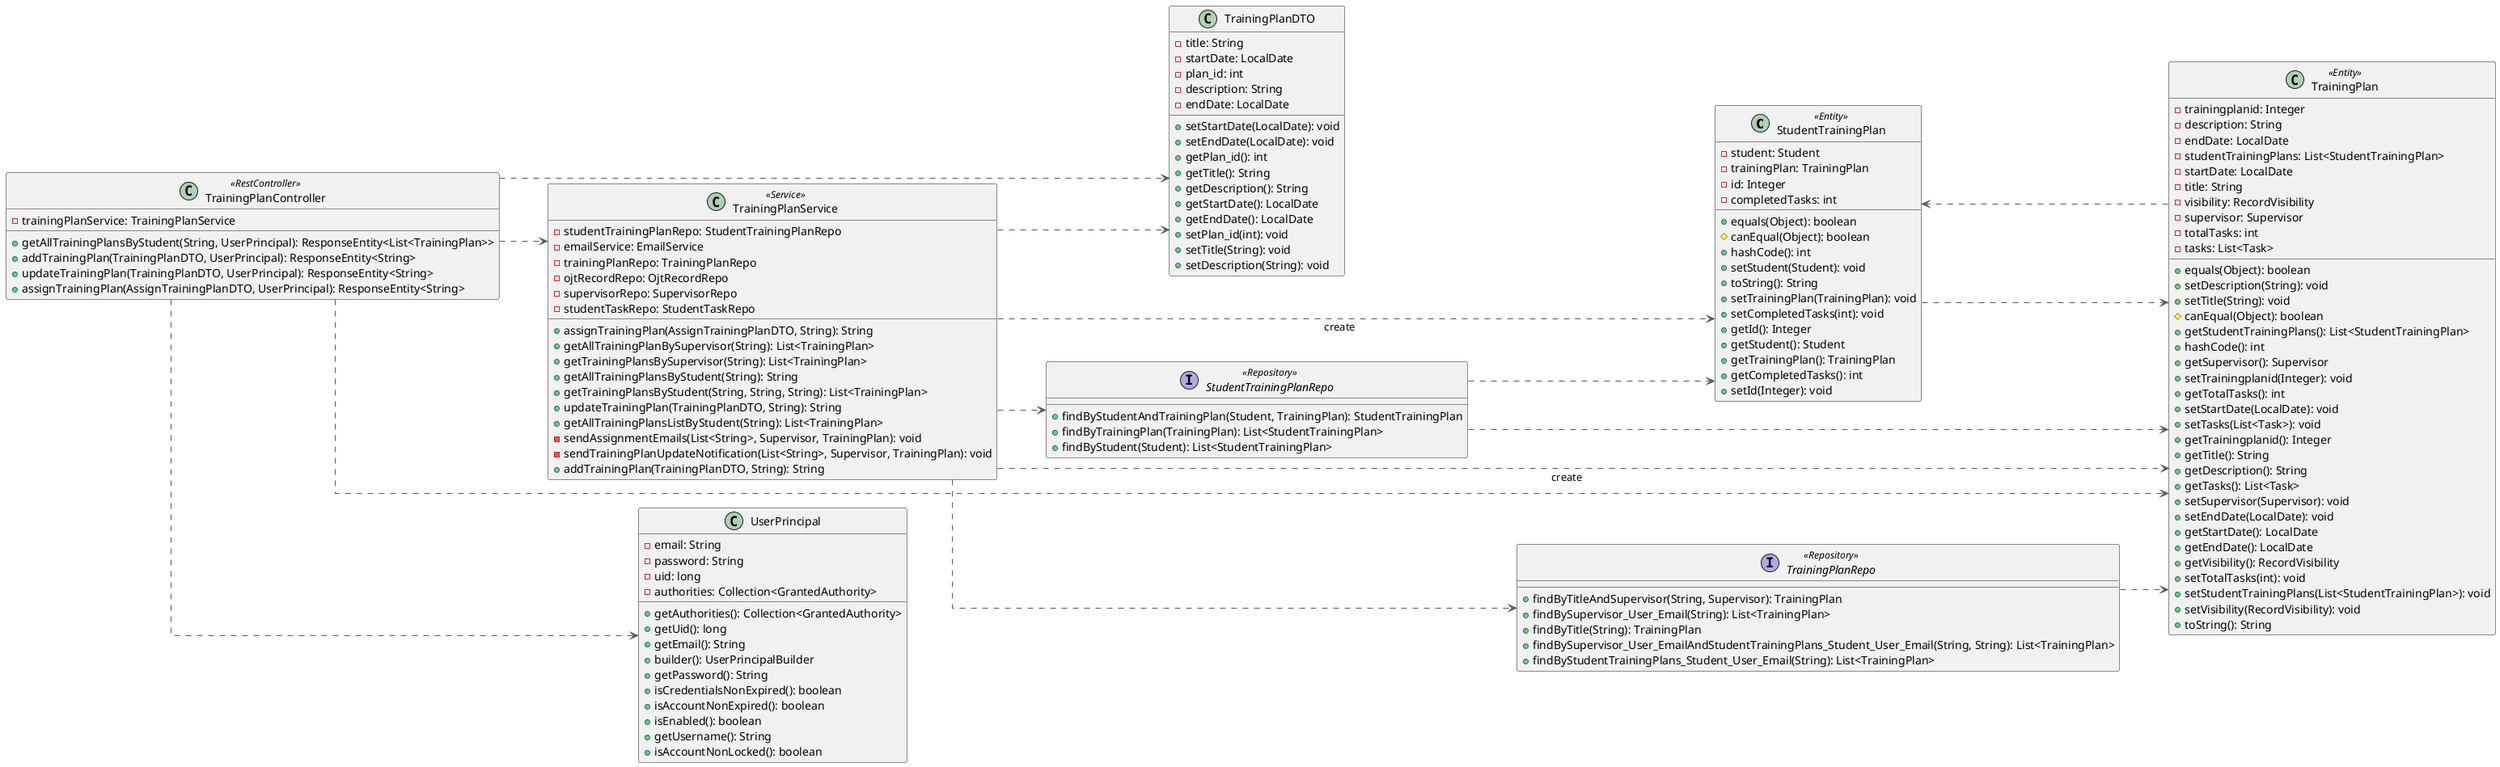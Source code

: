 @startuml
left to right direction
skinparam linetype ortho

class StudentTrainingPlan << Entity >> {
  - student: Student
  - trainingPlan: TrainingPlan
  - id: Integer
  - completedTasks: int
  + equals(Object): boolean
  # canEqual(Object): boolean
  + hashCode(): int
  + setStudent(Student): void
  + toString(): String
  + setTrainingPlan(TrainingPlan): void
  + setCompletedTasks(int): void
  + getId(): Integer
  + getStudent(): Student
  + getTrainingPlan(): TrainingPlan
  + getCompletedTasks(): int
  + setId(Integer): void
}
interface StudentTrainingPlanRepo << Repository>> {
  + findByStudentAndTrainingPlan(Student, TrainingPlan): StudentTrainingPlan
  + findByTrainingPlan(TrainingPlan): List<StudentTrainingPlan>
  + findByStudent(Student): List<StudentTrainingPlan>
}
class TrainingPlan << Entity >> {
  - trainingplanid: Integer
  - description: String
  - endDate: LocalDate
  - studentTrainingPlans: List<StudentTrainingPlan>
  - startDate: LocalDate
  - title: String
  - visibility: RecordVisibility
  - supervisor: Supervisor
  - totalTasks: int
  - tasks: List<Task>
  + equals(Object): boolean
  + setDescription(String): void
  + setTitle(String): void
  # canEqual(Object): boolean
  + getStudentTrainingPlans(): List<StudentTrainingPlan>
  + hashCode(): int
  + getSupervisor(): Supervisor
  + setTrainingplanid(Integer): void
  + getTotalTasks(): int
  + setStartDate(LocalDate): void
  + setTasks(List<Task>): void
  + getTrainingplanid(): Integer
  + getTitle(): String
  + getDescription(): String
  + getTasks(): List<Task>
  + setSupervisor(Supervisor): void
  + setEndDate(LocalDate): void
  + getStartDate(): LocalDate
  + getEndDate(): LocalDate
  + getVisibility(): RecordVisibility
  + setTotalTasks(int): void
  + setStudentTrainingPlans(List<StudentTrainingPlan>): void
  + setVisibility(RecordVisibility): void
  + toString(): String
}
class TrainingPlanController << RestController >> {
  - trainingPlanService: TrainingPlanService
  + getAllTrainingPlansByStudent(String, UserPrincipal): ResponseEntity<List<TrainingPlan>>
  + addTrainingPlan(TrainingPlanDTO, UserPrincipal): ResponseEntity<String>
  + updateTrainingPlan(TrainingPlanDTO, UserPrincipal): ResponseEntity<String>
  + assignTrainingPlan(AssignTrainingPlanDTO, UserPrincipal): ResponseEntity<String>
}
class TrainingPlanDTO {
  - title: String
  - startDate: LocalDate
  - plan_id: int
  - description: String
  - endDate: LocalDate
  + setStartDate(LocalDate): void
  + setEndDate(LocalDate): void
  + getPlan_id(): int
  + getTitle(): String
  + getDescription(): String
  + getStartDate(): LocalDate
  + getEndDate(): LocalDate
  + setPlan_id(int): void
  + setTitle(String): void
  + setDescription(String): void
}
interface TrainingPlanRepo << Repository>> {
  + findByTitleAndSupervisor(String, Supervisor): TrainingPlan
  + findBySupervisor_User_Email(String): List<TrainingPlan>
  + findByTitle(String): TrainingPlan
  + findBySupervisor_User_EmailAndStudentTrainingPlans_Student_User_Email(String, String): List<TrainingPlan>
  + findByStudentTrainingPlans_Student_User_Email(String): List<TrainingPlan>
}
class TrainingPlanService << Service >> {
  - studentTrainingPlanRepo: StudentTrainingPlanRepo
  - emailService: EmailService
  - trainingPlanRepo: TrainingPlanRepo
  - ojtRecordRepo: OjtRecordRepo
  - supervisorRepo: SupervisorRepo
  - studentTaskRepo: StudentTaskRepo
  + assignTrainingPlan(AssignTrainingPlanDTO, String): String
  + getAllTrainingPlanBySupervisor(String): List<TrainingPlan>
  + getTrainingPlansBySupervisor(String): List<TrainingPlan>
  + getAllTrainingPlansByStudent(String): String
  + getTrainingPlansByStudent(String, String, String): List<TrainingPlan>
  + updateTrainingPlan(TrainingPlanDTO, String): String
  + getAllTrainingPlansListByStudent(String): List<TrainingPlan>
  - sendAssignmentEmails(List<String>, Supervisor, TrainingPlan): void
  - sendTrainingPlanUpdateNotification(List<String>, Supervisor, TrainingPlan): void
  + addTrainingPlan(TrainingPlanDTO, String): String
}
class UserPrincipal {
  - email: String
  - password: String
  - uid: long
  - authorities: Collection<GrantedAuthority>
  + getAuthorities(): Collection<GrantedAuthority>
  + getUid(): long
  + getEmail(): String
  + builder(): UserPrincipalBuilder
  + getPassword(): String
  + isCredentialsNonExpired(): boolean
  + isAccountNonExpired(): boolean
  + isEnabled(): boolean
  + getUsername(): String
  + isAccountNonLocked(): boolean
}

StudentTrainingPlan      -[#595959,dashed]->  TrainingPlan
StudentTrainingPlanRepo  -[#595959,dashed]->  StudentTrainingPlan
StudentTrainingPlanRepo  -[#595959,dashed]->  TrainingPlan
TrainingPlan             -[#595959,dashed]->  StudentTrainingPlan
TrainingPlanController   -[#595959,dashed]->  TrainingPlan
TrainingPlanController   -[#595959,dashed]->  TrainingPlanDTO
TrainingPlanController   -[#595959,dashed]->  TrainingPlanService
TrainingPlanController   -[#595959,dashed]->  UserPrincipal
TrainingPlanRepo         -[#595959,dashed]->  TrainingPlan
TrainingPlanService      -[#595959,dashed]->  StudentTrainingPlan     : "«create»"
TrainingPlanService      -[#595959,dashed]->  StudentTrainingPlanRepo
TrainingPlanService      -[#595959,dashed]->  TrainingPlan            : "«create»"
TrainingPlanService      -[#595959,dashed]->  TrainingPlanDTO
TrainingPlanService      -[#595959,dashed]->  TrainingPlanRepo
@enduml